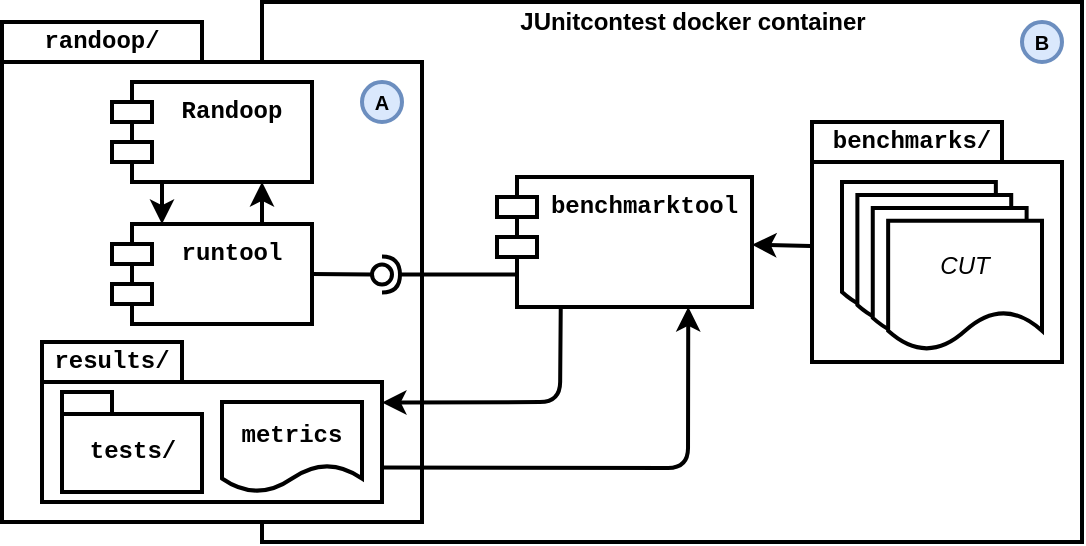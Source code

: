 <mxfile version="13.7.9" type="device"><diagram id="Jd9tlL94Wb8tUMyZxnKO" name="Page-1"><mxGraphModel dx="1145" dy="806" grid="1" gridSize="10" guides="1" tooltips="1" connect="1" arrows="1" fold="1" page="1" pageScale="1" pageWidth="1169" pageHeight="827" math="0" shadow="0"><root><mxCell id="0"/><mxCell id="1" parent="0"/><mxCell id="xzLM703PTHN8jFemwi7R-3" value="" style="rounded=0;whiteSpace=wrap;html=1;fillColor=none;strokeWidth=2;" parent="1" vertex="1"><mxGeometry x="310" y="190" width="410" height="270" as="geometry"/></mxCell><mxCell id="xzLM703PTHN8jFemwi7R-4" value="&lt;b&gt;JUnitcontest docker container&lt;/b&gt;" style="text;html=1;strokeColor=none;fillColor=none;align=center;verticalAlign=middle;whiteSpace=wrap;rounded=0;strokeWidth=2;" parent="1" vertex="1"><mxGeometry x="427.5" y="190" width="195" height="20" as="geometry"/></mxCell><mxCell id="xzLM703PTHN8jFemwi7R-23" value="" style="shape=folder;fontStyle=1;spacingTop=10;tabWidth=100;tabHeight=20;tabPosition=left;html=1;strokeWidth=2;" parent="1" vertex="1"><mxGeometry x="180" y="200" width="210" height="250" as="geometry"/></mxCell><mxCell id="xzLM703PTHN8jFemwi7R-25" value="runtool" style="shape=module;align=left;spacingLeft=20;align=center;verticalAlign=top;fillColor=#ffffff;fontFamily=Courier New;fontStyle=1;strokeWidth=2;" parent="1" vertex="1"><mxGeometry x="235" y="301" width="100" height="50" as="geometry"/></mxCell><mxCell id="xzLM703PTHN8jFemwi7R-26" value="Randoop" style="shape=module;align=left;spacingLeft=20;align=center;verticalAlign=top;fillColor=#ffffff;fontFamily=Courier New;fontStyle=1;strokeWidth=2;" parent="1" vertex="1"><mxGeometry x="235" y="230" width="100" height="50" as="geometry"/></mxCell><mxCell id="xzLM703PTHN8jFemwi7R-27" value="" style="endArrow=classic;html=1;fontFamily=Courier New;exitX=0.75;exitY=0;exitDx=0;exitDy=0;entryX=0.75;entryY=1;entryDx=0;entryDy=0;strokeWidth=2;" parent="1" source="xzLM703PTHN8jFemwi7R-25" target="xzLM703PTHN8jFemwi7R-26" edge="1"><mxGeometry width="50" height="50" relative="1" as="geometry"><mxPoint x="410" y="350" as="sourcePoint"/><mxPoint x="460" y="300" as="targetPoint"/></mxGeometry></mxCell><mxCell id="xzLM703PTHN8jFemwi7R-28" value="" style="endArrow=classic;html=1;fontFamily=Courier New;exitX=0.25;exitY=1;exitDx=0;exitDy=0;entryX=0.25;entryY=0;entryDx=0;entryDy=0;strokeWidth=2;" parent="1" source="xzLM703PTHN8jFemwi7R-26" target="xzLM703PTHN8jFemwi7R-25" edge="1"><mxGeometry width="50" height="50" relative="1" as="geometry"><mxPoint x="355" y="310.0" as="sourcePoint"/><mxPoint x="355" y="290.0" as="targetPoint"/></mxGeometry></mxCell><mxCell id="xzLM703PTHN8jFemwi7R-29" value="" style="rounded=0;orthogonalLoop=1;jettySize=auto;html=1;endArrow=none;endFill=0;fontFamily=Courier New;exitX=1;exitY=0.5;exitDx=0;exitDy=0;strokeWidth=2;" parent="1" source="xzLM703PTHN8jFemwi7R-25" target="xzLM703PTHN8jFemwi7R-31" edge="1"><mxGeometry relative="1" as="geometry"><mxPoint x="410" y="325" as="sourcePoint"/></mxGeometry></mxCell><mxCell id="xzLM703PTHN8jFemwi7R-30" value="" style="rounded=0;orthogonalLoop=1;jettySize=auto;html=1;endArrow=halfCircle;endFill=0;entryX=0.5;entryY=0.5;entryDx=0;entryDy=0;endSize=6;strokeWidth=2;fontFamily=Courier New;exitX=0;exitY=0.75;exitDx=10;exitDy=0;exitPerimeter=0;" parent="1" source="xzLM703PTHN8jFemwi7R-32" target="xzLM703PTHN8jFemwi7R-31" edge="1"><mxGeometry relative="1" as="geometry"><mxPoint x="450" y="325" as="sourcePoint"/></mxGeometry></mxCell><mxCell id="xzLM703PTHN8jFemwi7R-31" value="" style="ellipse;whiteSpace=wrap;html=1;fontFamily=Helvetica;fontSize=12;fontColor=#000000;align=center;strokeColor=#000000;fillColor=#ffffff;points=[];aspect=fixed;resizable=0;strokeWidth=2;" parent="1" vertex="1"><mxGeometry x="365" y="321.3" width="10" height="10" as="geometry"/></mxCell><mxCell id="xzLM703PTHN8jFemwi7R-32" value="benchmarktool" style="shape=module;align=left;spacingLeft=20;align=center;verticalAlign=top;fillColor=#ffffff;fontFamily=Courier New;fontStyle=1;strokeWidth=2;" parent="1" vertex="1"><mxGeometry x="427.5" y="277.5" width="127.5" height="65" as="geometry"/></mxCell><mxCell id="xzLM703PTHN8jFemwi7R-33" value="" style="endArrow=classic;html=1;fontFamily=Courier New;exitX=0;exitY=0.5;exitDx=0;exitDy=0;strokeWidth=2;" parent="1" source="xzLM703PTHN8jFemwi7R-6" target="xzLM703PTHN8jFemwi7R-32" edge="1"><mxGeometry width="50" height="50" relative="1" as="geometry"><mxPoint x="400" y="420" as="sourcePoint"/><mxPoint x="450" y="370" as="targetPoint"/></mxGeometry></mxCell><mxCell id="xzLM703PTHN8jFemwi7R-36" value="" style="group;strokeWidth=2;fontFamily=Courier New;" parent="1" vertex="1" connectable="0"><mxGeometry x="200" y="360" width="170" height="94.71" as="geometry"/></mxCell><mxCell id="xzLM703PTHN8jFemwi7R-24" value="" style="shape=folder;fontStyle=1;spacingTop=10;tabWidth=70;tabHeight=20;tabPosition=left;html=1;fillColor=#ffffff;strokeWidth=2;" parent="xzLM703PTHN8jFemwi7R-36" vertex="1"><mxGeometry width="170" height="80" as="geometry"/></mxCell><mxCell id="xzLM703PTHN8jFemwi7R-34" value="tests/" style="shape=folder;fontStyle=1;spacingTop=10;tabWidth=25;tabHeight=11;tabPosition=left;html=1;fillColor=#ffffff;fontFamily=Courier New;strokeWidth=2;" parent="xzLM703PTHN8jFemwi7R-36" vertex="1"><mxGeometry x="10" y="25" width="70" height="50" as="geometry"/></mxCell><mxCell id="hVWF2RsHkAYtX-0hw0aD-2" value="results/" style="text;html=1;strokeColor=none;fillColor=none;align=center;verticalAlign=middle;whiteSpace=wrap;rounded=0;fontFamily=Courier New;fontStyle=1" parent="xzLM703PTHN8jFemwi7R-36" vertex="1"><mxGeometry width="70" height="20" as="geometry"/></mxCell><mxCell id="JnDBCii3o9uBS5epNcTo-2" value="&lt;font face=&quot;Courier New&quot;&gt;&lt;b&gt;metrics&lt;/b&gt;&lt;/font&gt;" style="shape=document;whiteSpace=wrap;html=1;boundedLbl=1;strokeWidth=2;" vertex="1" parent="xzLM703PTHN8jFemwi7R-36"><mxGeometry x="90" y="30" width="70" height="45" as="geometry"/></mxCell><mxCell id="xzLM703PTHN8jFemwi7R-38" value="" style="endArrow=classic;html=1;fontFamily=Helvetica;exitX=0.25;exitY=1;exitDx=0;exitDy=0;entryX=0;entryY=0;entryDx=170;entryDy=30.25;entryPerimeter=0;strokeWidth=2;" parent="1" source="xzLM703PTHN8jFemwi7R-32" target="xzLM703PTHN8jFemwi7R-24" edge="1"><mxGeometry width="50" height="50" relative="1" as="geometry"><mxPoint x="400" y="380" as="sourcePoint"/><mxPoint x="450" y="330" as="targetPoint"/><Array as="points"><mxPoint x="459" y="390"/></Array></mxGeometry></mxCell><mxCell id="xzLM703PTHN8jFemwi7R-39" value="" style="endArrow=classic;html=1;fontFamily=Helvetica;exitX=0;exitY=0;exitDx=170;exitDy=62.75;entryX=0.75;entryY=1;entryDx=0;entryDy=0;strokeWidth=2;exitPerimeter=0;" parent="1" source="xzLM703PTHN8jFemwi7R-24" target="xzLM703PTHN8jFemwi7R-32" edge="1"><mxGeometry width="50" height="50" relative="1" as="geometry"><mxPoint x="496.875" y="390" as="sourcePoint"/><mxPoint x="400" y="439.25" as="targetPoint"/><Array as="points"><mxPoint x="523" y="423"/></Array></mxGeometry></mxCell><mxCell id="xzLM703PTHN8jFemwi7R-40" value="&lt;span style=&quot;font-size: 10px&quot;&gt;A&lt;/span&gt;" style="ellipse;whiteSpace=wrap;html=1;aspect=fixed;strokeWidth=2;fillColor=#dae8fc;fontFamily=Helvetica;strokeColor=#6c8ebf;fontSize=10;fontStyle=1;spacing=0;" parent="1" vertex="1"><mxGeometry x="360" y="230" width="20" height="20" as="geometry"/></mxCell><mxCell id="xzLM703PTHN8jFemwi7R-41" value="&lt;span style=&quot;font-size: 10px&quot;&gt;B&lt;/span&gt;" style="ellipse;whiteSpace=wrap;html=1;aspect=fixed;strokeWidth=2;fillColor=#dae8fc;fontFamily=Helvetica;strokeColor=#6c8ebf;fontSize=10;fontStyle=1;spacing=0;" parent="1" vertex="1"><mxGeometry x="690" y="200" width="20" height="20" as="geometry"/></mxCell><mxCell id="hVWF2RsHkAYtX-0hw0aD-1" value="randoop/" style="text;html=1;strokeColor=none;fillColor=none;align=center;verticalAlign=middle;whiteSpace=wrap;rounded=0;fontFamily=Courier New;fontStyle=1" parent="1" vertex="1"><mxGeometry x="180" y="200" width="100" height="20" as="geometry"/></mxCell><mxCell id="hVWF2RsHkAYtX-0hw0aD-3" value="" style="shape=folder;fontStyle=1;spacingTop=10;tabWidth=95;tabHeight=20;tabPosition=left;html=1;fillColor=#ffffff;strokeWidth=2;" parent="1" vertex="1"><mxGeometry x="585" y="250" width="125" height="120" as="geometry"/></mxCell><mxCell id="xzLM703PTHN8jFemwi7R-21" value="benchmarks/" style="text;html=1;strokeColor=none;fillColor=none;align=center;verticalAlign=middle;whiteSpace=wrap;rounded=0;fontStyle=1;strokeWidth=2;fontFamily=Courier New;" parent="1" vertex="1"><mxGeometry x="590" y="250" width="90" height="20" as="geometry"/></mxCell><mxCell id="xzLM703PTHN8jFemwi7R-6" value="&lt;b&gt;CUT&lt;/b&gt;" style="shape=document;whiteSpace=wrap;html=1;boundedLbl=1;strokeWidth=2;" parent="1" vertex="1"><mxGeometry x="600" y="280.002" width="76.923" height="64.706" as="geometry"/></mxCell><mxCell id="xzLM703PTHN8jFemwi7R-8" value="&lt;b&gt;CUT&lt;/b&gt;" style="shape=document;whiteSpace=wrap;html=1;boundedLbl=1;strokeWidth=2;" parent="1" vertex="1"><mxGeometry x="607.692" y="286.473" width="76.923" height="64.706" as="geometry"/></mxCell><mxCell id="xzLM703PTHN8jFemwi7R-15" value="&lt;b&gt;CUT&lt;/b&gt;" style="shape=document;whiteSpace=wrap;html=1;boundedLbl=1;strokeWidth=2;" parent="1" vertex="1"><mxGeometry x="615.385" y="292.944" width="76.923" height="64.706" as="geometry"/></mxCell><mxCell id="xzLM703PTHN8jFemwi7R-16" value="&lt;i&gt;CUT&lt;/i&gt;" style="shape=document;whiteSpace=wrap;html=1;boundedLbl=1;strokeWidth=2;" parent="1" vertex="1"><mxGeometry x="623.077" y="299.414" width="76.923" height="64.706" as="geometry"/></mxCell></root></mxGraphModel></diagram></mxfile>